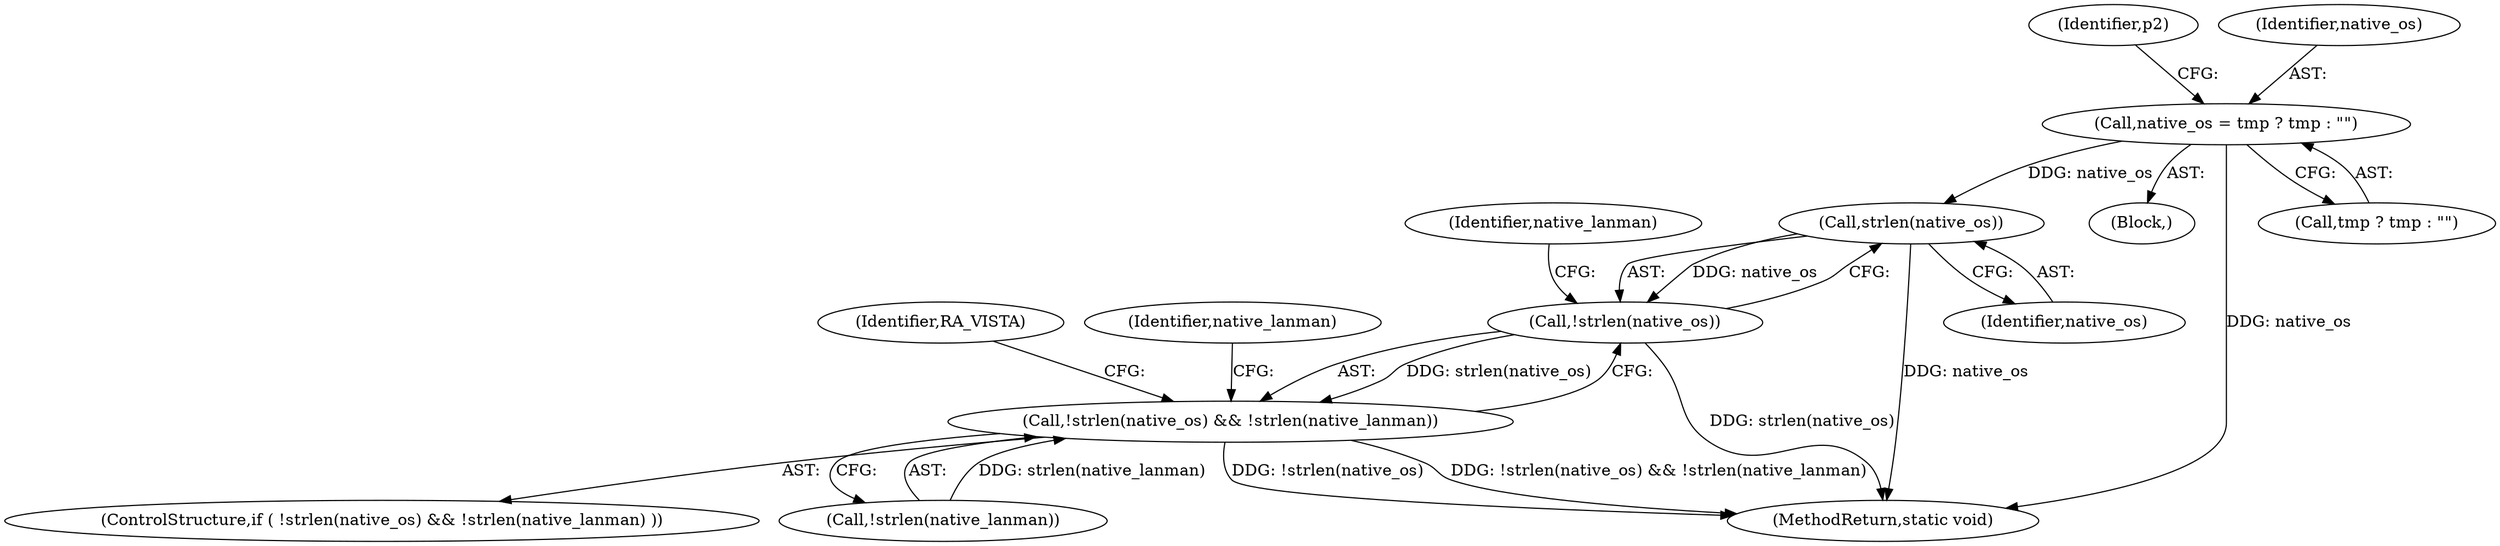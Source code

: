 digraph "0_samba_9280051bfba337458722fb157f3082f93cbd9f2b@pointer" {
"1000244" [label="(Call,native_os = tmp ? tmp : \"\")"];
"1000297" [label="(Call,strlen(native_os))"];
"1000296" [label="(Call,!strlen(native_os))"];
"1000295" [label="(Call,!strlen(native_os) && !strlen(native_lanman))"];
"1000297" [label="(Call,strlen(native_os))"];
"1000295" [label="(Call,!strlen(native_os) && !strlen(native_lanman))"];
"1000294" [label="(ControlStructure,if ( !strlen(native_os) && !strlen(native_lanman) ))"];
"1000296" [label="(Call,!strlen(native_os))"];
"1000299" [label="(Call,!strlen(native_lanman))"];
"1000303" [label="(Identifier,RA_VISTA)"];
"1000117" [label="(Block,)"];
"1000244" [label="(Call,native_os = tmp ? tmp : \"\")"];
"1000532" [label="(MethodReturn,static void)"];
"1000301" [label="(Identifier,native_lanman)"];
"1000246" [label="(Call,tmp ? tmp : \"\")"];
"1000307" [label="(Identifier,native_lanman)"];
"1000251" [label="(Identifier,p2)"];
"1000245" [label="(Identifier,native_os)"];
"1000298" [label="(Identifier,native_os)"];
"1000244" -> "1000117"  [label="AST: "];
"1000244" -> "1000246"  [label="CFG: "];
"1000245" -> "1000244"  [label="AST: "];
"1000246" -> "1000244"  [label="AST: "];
"1000251" -> "1000244"  [label="CFG: "];
"1000244" -> "1000532"  [label="DDG: native_os"];
"1000244" -> "1000297"  [label="DDG: native_os"];
"1000297" -> "1000296"  [label="AST: "];
"1000297" -> "1000298"  [label="CFG: "];
"1000298" -> "1000297"  [label="AST: "];
"1000296" -> "1000297"  [label="CFG: "];
"1000297" -> "1000532"  [label="DDG: native_os"];
"1000297" -> "1000296"  [label="DDG: native_os"];
"1000296" -> "1000295"  [label="AST: "];
"1000301" -> "1000296"  [label="CFG: "];
"1000295" -> "1000296"  [label="CFG: "];
"1000296" -> "1000532"  [label="DDG: strlen(native_os)"];
"1000296" -> "1000295"  [label="DDG: strlen(native_os)"];
"1000295" -> "1000294"  [label="AST: "];
"1000295" -> "1000299"  [label="CFG: "];
"1000299" -> "1000295"  [label="AST: "];
"1000303" -> "1000295"  [label="CFG: "];
"1000307" -> "1000295"  [label="CFG: "];
"1000295" -> "1000532"  [label="DDG: !strlen(native_os)"];
"1000295" -> "1000532"  [label="DDG: !strlen(native_os) && !strlen(native_lanman)"];
"1000299" -> "1000295"  [label="DDG: strlen(native_lanman)"];
}
